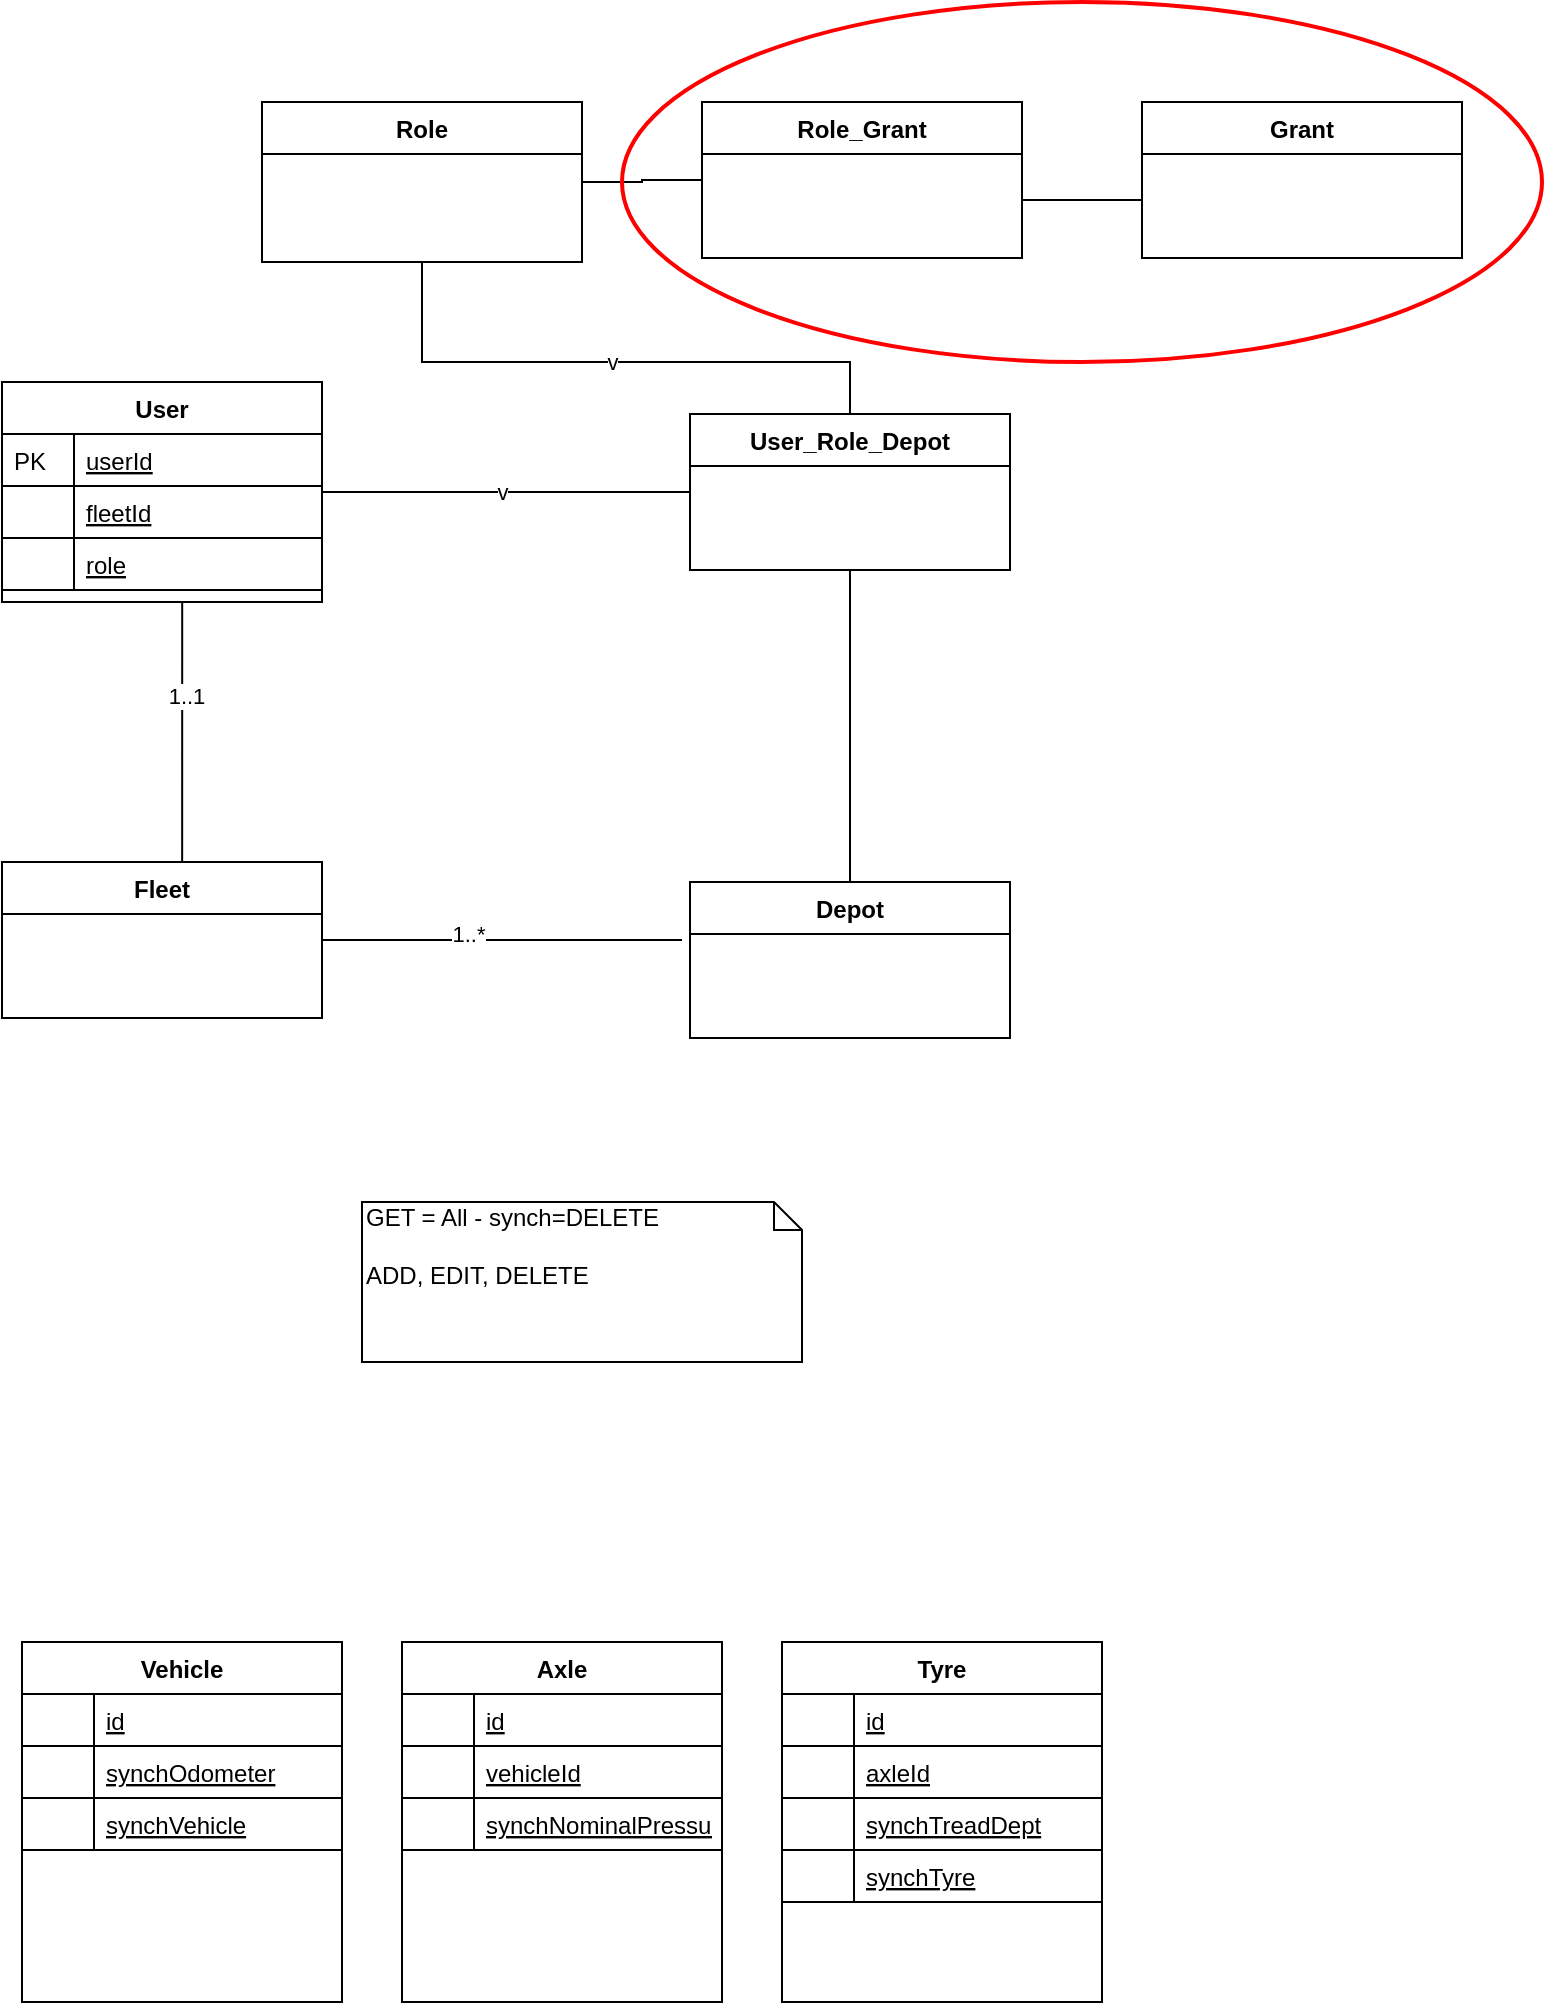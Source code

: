 <mxfile version="13.4.9" type="github"><diagram id="C5RBs43oDa-KdzZeNtuy" name="Page-1"><mxGraphModel dx="1186" dy="704" grid="1" gridSize="10" guides="1" tooltips="1" connect="1" arrows="1" fold="1" page="1" pageScale="1" pageWidth="827" pageHeight="1169" math="0" shadow="0"><root><mxCell id="WIyWlLk6GJQsqaUBKTNV-0"/><mxCell id="WIyWlLk6GJQsqaUBKTNV-1" parent="WIyWlLk6GJQsqaUBKTNV-0"/><mxCell id="SBuBLzPIXFvzFB05Z4Kx-32" style="edgeStyle=orthogonalEdgeStyle;rounded=0;orthogonalLoop=1;jettySize=auto;html=1;exitX=0.5;exitY=1;exitDx=0;exitDy=0;entryX=0.563;entryY=0.128;entryDx=0;entryDy=0;entryPerimeter=0;endArrow=none;endFill=0;" parent="WIyWlLk6GJQsqaUBKTNV-1" source="zkfFHV4jXpPFQw0GAbJ--56" target="SBuBLzPIXFvzFB05Z4Kx-0" edge="1"><mxGeometry relative="1" as="geometry"><Array as="points"><mxPoint x="160" y="310"/></Array></mxGeometry></mxCell><mxCell id="SBuBLzPIXFvzFB05Z4Kx-33" value="1..1" style="edgeLabel;html=1;align=center;verticalAlign=middle;resizable=0;points=[];" parent="SBuBLzPIXFvzFB05Z4Kx-32" vertex="1" connectable="0"><mxGeometry x="-0.11" y="10" relative="1" as="geometry"><mxPoint x="-8" y="-10" as="offset"/></mxGeometry></mxCell><mxCell id="zkfFHV4jXpPFQw0GAbJ--56" value="User" style="swimlane;fontStyle=1;childLayout=stackLayout;horizontal=1;startSize=26;horizontalStack=0;resizeParent=1;resizeLast=0;collapsible=1;marginBottom=0;rounded=0;shadow=0;strokeWidth=1;" parent="WIyWlLk6GJQsqaUBKTNV-1" vertex="1"><mxGeometry x="70" y="200" width="160" height="110" as="geometry"><mxRectangle x="260" y="80" width="160" height="26" as="alternateBounds"/></mxGeometry></mxCell><mxCell id="zkfFHV4jXpPFQw0GAbJ--57" value="userId" style="shape=partialRectangle;top=0;left=0;right=0;bottom=1;align=left;verticalAlign=top;fillColor=none;spacingLeft=40;spacingRight=4;overflow=hidden;rotatable=0;points=[[0,0.5],[1,0.5]];portConstraint=eastwest;dropTarget=0;rounded=0;shadow=0;strokeWidth=1;fontStyle=4" parent="zkfFHV4jXpPFQw0GAbJ--56" vertex="1"><mxGeometry y="26" width="160" height="26" as="geometry"/></mxCell><mxCell id="zkfFHV4jXpPFQw0GAbJ--58" value="PK" style="shape=partialRectangle;top=0;left=0;bottom=0;fillColor=none;align=left;verticalAlign=top;spacingLeft=4;spacingRight=4;overflow=hidden;rotatable=0;points=[];portConstraint=eastwest;part=1;" parent="zkfFHV4jXpPFQw0GAbJ--57" vertex="1" connectable="0"><mxGeometry width="36" height="26" as="geometry"/></mxCell><mxCell id="SBuBLzPIXFvzFB05Z4Kx-35" value="fleetId" style="shape=partialRectangle;top=0;left=0;right=0;bottom=1;align=left;verticalAlign=top;fillColor=none;spacingLeft=40;spacingRight=4;overflow=hidden;rotatable=0;points=[[0,0.5],[1,0.5]];portConstraint=eastwest;dropTarget=0;rounded=0;shadow=0;strokeWidth=1;fontStyle=4" parent="zkfFHV4jXpPFQw0GAbJ--56" vertex="1"><mxGeometry y="52" width="160" height="26" as="geometry"/></mxCell><mxCell id="SBuBLzPIXFvzFB05Z4Kx-36" value="" style="shape=partialRectangle;top=0;left=0;bottom=0;fillColor=none;align=left;verticalAlign=top;spacingLeft=4;spacingRight=4;overflow=hidden;rotatable=0;points=[];portConstraint=eastwest;part=1;" parent="SBuBLzPIXFvzFB05Z4Kx-35" vertex="1" connectable="0"><mxGeometry width="36" height="26" as="geometry"/></mxCell><mxCell id="SBuBLzPIXFvzFB05Z4Kx-37" value="role" style="shape=partialRectangle;top=0;left=0;right=0;bottom=1;align=left;verticalAlign=top;fillColor=none;spacingLeft=40;spacingRight=4;overflow=hidden;rotatable=0;points=[[0,0.5],[1,0.5]];portConstraint=eastwest;dropTarget=0;rounded=0;shadow=0;strokeWidth=1;fontStyle=4" parent="zkfFHV4jXpPFQw0GAbJ--56" vertex="1"><mxGeometry y="78" width="160" height="26" as="geometry"/></mxCell><mxCell id="SBuBLzPIXFvzFB05Z4Kx-38" value="" style="shape=partialRectangle;top=0;left=0;bottom=0;fillColor=none;align=left;verticalAlign=top;spacingLeft=4;spacingRight=4;overflow=hidden;rotatable=0;points=[];portConstraint=eastwest;part=1;" parent="SBuBLzPIXFvzFB05Z4Kx-37" vertex="1" connectable="0"><mxGeometry width="36" height="26" as="geometry"/></mxCell><mxCell id="SBuBLzPIXFvzFB05Z4Kx-23" value="" style="edgeStyle=orthogonalEdgeStyle;rounded=0;orthogonalLoop=1;jettySize=auto;html=1;endArrow=none;endFill=0;" parent="WIyWlLk6GJQsqaUBKTNV-1" source="SBuBLzPIXFvzFB05Z4Kx-2" target="SBuBLzPIXFvzFB05Z4Kx-22" edge="1"><mxGeometry relative="1" as="geometry"/></mxCell><mxCell id="SBuBLzPIXFvzFB05Z4Kx-2" value="Role" style="swimlane;fontStyle=1;childLayout=stackLayout;horizontal=1;startSize=26;horizontalStack=0;resizeParent=1;resizeLast=0;collapsible=1;marginBottom=0;rounded=0;shadow=0;strokeWidth=1;" parent="WIyWlLk6GJQsqaUBKTNV-1" vertex="1"><mxGeometry x="200" y="60" width="160" height="80" as="geometry"><mxRectangle x="20" y="80" width="160" height="26" as="alternateBounds"/></mxGeometry></mxCell><mxCell id="SBuBLzPIXFvzFB05Z4Kx-22" value="Role_Grant" style="swimlane;fontStyle=1;childLayout=stackLayout;horizontal=1;startSize=26;horizontalStack=0;resizeParent=1;resizeLast=0;collapsible=1;marginBottom=0;rounded=0;shadow=0;strokeWidth=1;" parent="WIyWlLk6GJQsqaUBKTNV-1" vertex="1"><mxGeometry x="420" y="60" width="160" height="78" as="geometry"><mxRectangle x="20" y="80" width="160" height="26" as="alternateBounds"/></mxGeometry></mxCell><mxCell id="SBuBLzPIXFvzFB05Z4Kx-24" value="" style="edgeStyle=orthogonalEdgeStyle;rounded=0;orthogonalLoop=1;jettySize=auto;html=1;endArrow=none;endFill=0;" parent="WIyWlLk6GJQsqaUBKTNV-1" edge="1"><mxGeometry relative="1" as="geometry"><mxPoint x="580" y="109" as="sourcePoint"/><mxPoint x="640" y="109" as="targetPoint"/><Array as="points"><mxPoint x="610" y="109"/><mxPoint x="610" y="109"/></Array></mxGeometry></mxCell><mxCell id="SBuBLzPIXFvzFB05Z4Kx-25" value="v&lt;span style=&quot;color: rgba(0 , 0 , 0 , 0) ; font-family: monospace ; font-size: 0px ; background-color: rgb(248 , 249 , 250)&quot;&gt;%3CmxGraphModel%3E%3Croot%3E%3CmxCell%20id%3D%220%22%2F%3E%3CmxCell%20id%3D%221%22%20parent%3D%220%22%2F%3E%3CmxCell%20id%3D%222%22%20value%3D%22%22%20style%3D%22edgeStyle%3DorthogonalEdgeStyle%3Brounded%3D0%3BorthogonalLoop%3D1%3BjettySize%3Dauto%3Bhtml%3D1%3BendArrow%3Dnone%3BendFill%3D0%3B%22%20edge%3D%221%22%20parent%3D%221%22%3E%3CmxGeometry%20relative%3D%221%22%20as%3D%22geometry%22%3E%3CmxPoint%20x%3D%22230%22%20y%3D%22260%22%20as%3D%22sourcePoint%22%2F%3E%3CmxPoint%20x%3D%22360%22%20y%3D%22260%22%20as%3D%22targetPoint%22%2F%3E%3CArray%20as%3D%22points%22%3E%3CmxPoint%20x%3D%22250%22%20y%3D%22260%22%2F%3E%3C%2FArray%3E%3C%2FmxGeometry%3E%3C%2FmxCell%3E%3C%2Froot%3E%3C%2FmxGraphModel%3E&lt;/span&gt;" style="edgeStyle=orthogonalEdgeStyle;rounded=0;orthogonalLoop=1;jettySize=auto;html=1;endArrow=none;endFill=0;entryX=0;entryY=0.5;entryDx=0;entryDy=0;" parent="WIyWlLk6GJQsqaUBKTNV-1" target="SBuBLzPIXFvzFB05Z4Kx-6" edge="1"><mxGeometry relative="1" as="geometry"><mxPoint x="230" y="260" as="sourcePoint"/><mxPoint x="360" y="260" as="targetPoint"/><Array as="points"><mxPoint x="230" y="255"/></Array></mxGeometry></mxCell><mxCell id="SBuBLzPIXFvzFB05Z4Kx-26" style="edgeStyle=orthogonalEdgeStyle;rounded=0;orthogonalLoop=1;jettySize=auto;html=1;exitX=0.5;exitY=0;exitDx=0;exitDy=0;entryX=0.319;entryY=0;entryDx=0;entryDy=0;entryPerimeter=0;endArrow=none;endFill=0;" parent="WIyWlLk6GJQsqaUBKTNV-1" source="zkfFHV4jXpPFQw0GAbJ--51" target="zkfFHV4jXpPFQw0GAbJ--51" edge="1"><mxGeometry relative="1" as="geometry"/></mxCell><mxCell id="zkfFHV4jXpPFQw0GAbJ--51" value="Grant" style="swimlane;fontStyle=1;childLayout=stackLayout;horizontal=1;startSize=26;horizontalStack=0;resizeParent=1;resizeLast=0;collapsible=1;marginBottom=0;rounded=0;shadow=0;strokeWidth=1;" parent="WIyWlLk6GJQsqaUBKTNV-1" vertex="1"><mxGeometry x="640" y="60" width="160" height="78" as="geometry"><mxRectangle x="20" y="80" width="160" height="26" as="alternateBounds"/></mxGeometry></mxCell><mxCell id="SBuBLzPIXFvzFB05Z4Kx-27" value="" style="ellipse;whiteSpace=wrap;html=1;fillColor=none;strokeColor=#FF0000;strokeWidth=2;" parent="WIyWlLk6GJQsqaUBKTNV-1" vertex="1"><mxGeometry x="380" y="10" width="460" height="180" as="geometry"/></mxCell><mxCell id="SBuBLzPIXFvzFB05Z4Kx-29" value="" style="endArrow=none;html=1;exitX=0.5;exitY=0;exitDx=0;exitDy=0;entryX=0.5;entryY=1;entryDx=0;entryDy=0;" parent="WIyWlLk6GJQsqaUBKTNV-1" source="SBuBLzPIXFvzFB05Z4Kx-1" target="SBuBLzPIXFvzFB05Z4Kx-6" edge="1"><mxGeometry width="50" height="50" relative="1" as="geometry"><mxPoint x="390" y="290" as="sourcePoint"/><mxPoint x="440" y="240" as="targetPoint"/></mxGeometry></mxCell><mxCell id="SBuBLzPIXFvzFB05Z4Kx-30" value="" style="endArrow=none;html=1;exitX=1;exitY=0.5;exitDx=0;exitDy=0;" parent="WIyWlLk6GJQsqaUBKTNV-1" source="SBuBLzPIXFvzFB05Z4Kx-0" edge="1"><mxGeometry width="50" height="50" relative="1" as="geometry"><mxPoint x="390" y="290" as="sourcePoint"/><mxPoint x="410" y="479" as="targetPoint"/></mxGeometry></mxCell><mxCell id="SBuBLzPIXFvzFB05Z4Kx-39" value="1..*" style="edgeLabel;html=1;align=center;verticalAlign=middle;resizable=0;points=[];" parent="SBuBLzPIXFvzFB05Z4Kx-30" vertex="1" connectable="0"><mxGeometry x="-0.189" y="3" relative="1" as="geometry"><mxPoint as="offset"/></mxGeometry></mxCell><mxCell id="SBuBLzPIXFvzFB05Z4Kx-6" value="User_Role_Depot" style="swimlane;fontStyle=1;childLayout=stackLayout;horizontal=1;startSize=26;horizontalStack=0;resizeParent=1;resizeLast=0;collapsible=1;marginBottom=0;rounded=0;shadow=0;strokeWidth=1;" parent="WIyWlLk6GJQsqaUBKTNV-1" vertex="1"><mxGeometry x="414" y="216" width="160" height="78" as="geometry"><mxRectangle x="20" y="80" width="160" height="26" as="alternateBounds"/></mxGeometry></mxCell><mxCell id="SBuBLzPIXFvzFB05Z4Kx-0" value="Fleet" style="swimlane;fontStyle=1;childLayout=stackLayout;horizontal=1;startSize=26;horizontalStack=0;resizeParent=1;resizeLast=0;collapsible=1;marginBottom=0;rounded=0;shadow=0;strokeWidth=1;" parent="WIyWlLk6GJQsqaUBKTNV-1" vertex="1"><mxGeometry x="70" y="440" width="160" height="78" as="geometry"><mxRectangle x="20" y="80" width="160" height="26" as="alternateBounds"/></mxGeometry></mxCell><mxCell id="SBuBLzPIXFvzFB05Z4Kx-1" value="Depot" style="swimlane;fontStyle=1;childLayout=stackLayout;horizontal=1;startSize=26;horizontalStack=0;resizeParent=1;resizeLast=0;collapsible=1;marginBottom=0;rounded=0;shadow=0;strokeWidth=1;" parent="WIyWlLk6GJQsqaUBKTNV-1" vertex="1"><mxGeometry x="414" y="450" width="160" height="78" as="geometry"><mxRectangle x="20" y="80" width="160" height="26" as="alternateBounds"/></mxGeometry></mxCell><mxCell id="tYM1RSrLZA3MN7w2jfvl-0" value="v&lt;span style=&quot;color: rgba(0 , 0 , 0 , 0) ; font-family: monospace ; font-size: 0px ; background-color: rgb(248 , 249 , 250)&quot;&gt;%3CmxGraphModel%3E%3Croot%3E%3CmxCell%20id%3D%220%22%2F%3E%3CmxCell%20id%3D%221%22%20parent%3D%220%22%2F%3E%3CmxCell%20id%3D%222%22%20value%3D%22%22%20style%3D%22edgeStyle%3DorthogonalEdgeStyle%3Brounded%3D0%3BorthogonalLoop%3D1%3BjettySize%3Dauto%3Bhtml%3D1%3BendArrow%3Dnone%3BendFill%3D0%3B%22%20edge%3D%221%22%20parent%3D%221%22%3E%3CmxGeometry%20relative%3D%221%22%20as%3D%22geometry%22%3E%3CmxPoint%20x%3D%22230%22%20y%3D%22260%22%20as%3D%22sourcePoint%22%2F%3E%3CmxPoint%20x%3D%22360%22%20y%3D%22260%22%20as%3D%22targetPoint%22%2F%3E%3CArray%20as%3D%22points%22%3E%3CmxPoint%20x%3D%22250%22%20y%3D%22260%22%2F%3E%3C%2FArray%3E%3C%2FmxGeometry%3E%3C%2FmxCell%3E%3C%2Froot%3E%3C%2FmxGraphModel%3E&lt;/span&gt;" style="edgeStyle=orthogonalEdgeStyle;rounded=0;orthogonalLoop=1;jettySize=auto;html=1;endArrow=none;endFill=0;entryX=0.5;entryY=0;entryDx=0;entryDy=0;exitX=0.5;exitY=1;exitDx=0;exitDy=0;" parent="WIyWlLk6GJQsqaUBKTNV-1" source="SBuBLzPIXFvzFB05Z4Kx-2" target="SBuBLzPIXFvzFB05Z4Kx-6" edge="1"><mxGeometry relative="1" as="geometry"><mxPoint x="240" y="270" as="sourcePoint"/><mxPoint x="424" y="265" as="targetPoint"/><Array as="points"><mxPoint x="280" y="190"/><mxPoint x="494" y="190"/></Array></mxGeometry></mxCell><mxCell id="uPR9vjHFHhu97CqOAm8K-39" value="GET = All - synch=DELETE&lt;br&gt;&lt;br&gt;ADD, EDIT, DELETE" style="shape=note;whiteSpace=wrap;html=1;size=14;verticalAlign=top;align=left;spacingTop=-6;" vertex="1" parent="WIyWlLk6GJQsqaUBKTNV-1"><mxGeometry x="250" y="610" width="220" height="80" as="geometry"/></mxCell><mxCell id="uPR9vjHFHhu97CqOAm8K-1" value="Vehicle" style="swimlane;fontStyle=1;childLayout=stackLayout;horizontal=1;startSize=26;horizontalStack=0;resizeParent=1;resizeLast=0;collapsible=1;marginBottom=0;rounded=0;shadow=0;strokeWidth=1;" vertex="1" parent="WIyWlLk6GJQsqaUBKTNV-1"><mxGeometry x="80" y="830" width="160" height="180" as="geometry"><mxRectangle x="20" y="80" width="160" height="26" as="alternateBounds"/></mxGeometry></mxCell><mxCell id="uPR9vjHFHhu97CqOAm8K-4" value="id" style="shape=partialRectangle;top=0;left=0;right=0;bottom=1;align=left;verticalAlign=top;fillColor=none;spacingLeft=40;spacingRight=4;overflow=hidden;rotatable=0;points=[[0,0.5],[1,0.5]];portConstraint=eastwest;dropTarget=0;rounded=0;shadow=0;strokeWidth=1;fontStyle=4" vertex="1" parent="uPR9vjHFHhu97CqOAm8K-1"><mxGeometry y="26" width="160" height="26" as="geometry"/></mxCell><mxCell id="uPR9vjHFHhu97CqOAm8K-5" value="" style="shape=partialRectangle;top=0;left=0;bottom=0;fillColor=none;align=left;verticalAlign=top;spacingLeft=4;spacingRight=4;overflow=hidden;rotatable=0;points=[];portConstraint=eastwest;part=1;" vertex="1" connectable="0" parent="uPR9vjHFHhu97CqOAm8K-4"><mxGeometry width="36" height="26" as="geometry"/></mxCell><mxCell id="uPR9vjHFHhu97CqOAm8K-16" value="synchOdometer&#10;" style="shape=partialRectangle;top=0;left=0;right=0;bottom=1;align=left;verticalAlign=top;fillColor=none;spacingLeft=40;spacingRight=4;overflow=hidden;rotatable=0;points=[[0,0.5],[1,0.5]];portConstraint=eastwest;dropTarget=0;rounded=0;shadow=0;strokeWidth=1;fontStyle=4" vertex="1" parent="uPR9vjHFHhu97CqOAm8K-1"><mxGeometry y="52" width="160" height="26" as="geometry"/></mxCell><mxCell id="uPR9vjHFHhu97CqOAm8K-17" value="" style="shape=partialRectangle;top=0;left=0;bottom=0;fillColor=none;align=left;verticalAlign=top;spacingLeft=4;spacingRight=4;overflow=hidden;rotatable=0;points=[];portConstraint=eastwest;part=1;" vertex="1" connectable="0" parent="uPR9vjHFHhu97CqOAm8K-16"><mxGeometry width="36" height="26" as="geometry"/></mxCell><mxCell id="uPR9vjHFHhu97CqOAm8K-18" value="synchVehicle" style="shape=partialRectangle;top=0;left=0;right=0;bottom=1;align=left;verticalAlign=top;fillColor=none;spacingLeft=40;spacingRight=4;overflow=hidden;rotatable=0;points=[[0,0.5],[1,0.5]];portConstraint=eastwest;dropTarget=0;rounded=0;shadow=0;strokeWidth=1;fontStyle=4" vertex="1" parent="uPR9vjHFHhu97CqOAm8K-1"><mxGeometry y="78" width="160" height="26" as="geometry"/></mxCell><mxCell id="uPR9vjHFHhu97CqOAm8K-19" value="" style="shape=partialRectangle;top=0;left=0;bottom=0;fillColor=none;align=left;verticalAlign=top;spacingLeft=4;spacingRight=4;overflow=hidden;rotatable=0;points=[];portConstraint=eastwest;part=1;" vertex="1" connectable="0" parent="uPR9vjHFHhu97CqOAm8K-18"><mxGeometry width="36" height="26" as="geometry"/></mxCell><mxCell id="uPR9vjHFHhu97CqOAm8K-2" value="Axle" style="swimlane;fontStyle=1;childLayout=stackLayout;horizontal=1;startSize=26;horizontalStack=0;resizeParent=1;resizeLast=0;collapsible=1;marginBottom=0;rounded=0;shadow=0;strokeWidth=1;" vertex="1" parent="WIyWlLk6GJQsqaUBKTNV-1"><mxGeometry x="270" y="830" width="160" height="180" as="geometry"><mxRectangle x="20" y="80" width="160" height="26" as="alternateBounds"/></mxGeometry></mxCell><mxCell id="uPR9vjHFHhu97CqOAm8K-6" value="id" style="shape=partialRectangle;top=0;left=0;right=0;bottom=1;align=left;verticalAlign=top;fillColor=none;spacingLeft=40;spacingRight=4;overflow=hidden;rotatable=0;points=[[0,0.5],[1,0.5]];portConstraint=eastwest;dropTarget=0;rounded=0;shadow=0;strokeWidth=1;fontStyle=4" vertex="1" parent="uPR9vjHFHhu97CqOAm8K-2"><mxGeometry y="26" width="160" height="26" as="geometry"/></mxCell><mxCell id="uPR9vjHFHhu97CqOAm8K-7" value="" style="shape=partialRectangle;top=0;left=0;bottom=0;fillColor=none;align=left;verticalAlign=top;spacingLeft=4;spacingRight=4;overflow=hidden;rotatable=0;points=[];portConstraint=eastwest;part=1;" vertex="1" connectable="0" parent="uPR9vjHFHhu97CqOAm8K-6"><mxGeometry width="36" height="26" as="geometry"/></mxCell><mxCell id="uPR9vjHFHhu97CqOAm8K-10" value="vehicleId" style="shape=partialRectangle;top=0;left=0;right=0;bottom=1;align=left;verticalAlign=top;fillColor=none;spacingLeft=40;spacingRight=4;overflow=hidden;rotatable=0;points=[[0,0.5],[1,0.5]];portConstraint=eastwest;dropTarget=0;rounded=0;shadow=0;strokeWidth=1;fontStyle=4" vertex="1" parent="uPR9vjHFHhu97CqOAm8K-2"><mxGeometry y="52" width="160" height="26" as="geometry"/></mxCell><mxCell id="uPR9vjHFHhu97CqOAm8K-11" value="" style="shape=partialRectangle;top=0;left=0;bottom=0;fillColor=none;align=left;verticalAlign=top;spacingLeft=4;spacingRight=4;overflow=hidden;rotatable=0;points=[];portConstraint=eastwest;part=1;" vertex="1" connectable="0" parent="uPR9vjHFHhu97CqOAm8K-10"><mxGeometry width="36" height="26" as="geometry"/></mxCell><mxCell id="uPR9vjHFHhu97CqOAm8K-22" value="synchNominalPressure" style="shape=partialRectangle;top=0;left=0;right=0;bottom=1;align=left;verticalAlign=top;fillColor=none;spacingLeft=40;spacingRight=4;overflow=hidden;rotatable=0;points=[[0,0.5],[1,0.5]];portConstraint=eastwest;dropTarget=0;rounded=0;shadow=0;strokeWidth=1;fontStyle=4" vertex="1" parent="uPR9vjHFHhu97CqOAm8K-2"><mxGeometry y="78" width="160" height="26" as="geometry"/></mxCell><mxCell id="uPR9vjHFHhu97CqOAm8K-23" value="" style="shape=partialRectangle;top=0;left=0;bottom=0;fillColor=none;align=left;verticalAlign=top;spacingLeft=4;spacingRight=4;overflow=hidden;rotatable=0;points=[];portConstraint=eastwest;part=1;" vertex="1" connectable="0" parent="uPR9vjHFHhu97CqOAm8K-22"><mxGeometry width="36" height="26" as="geometry"/></mxCell><mxCell id="uPR9vjHFHhu97CqOAm8K-3" value="Tyre" style="swimlane;fontStyle=1;childLayout=stackLayout;horizontal=1;startSize=26;horizontalStack=0;resizeParent=1;resizeLast=0;collapsible=1;marginBottom=0;rounded=0;shadow=0;strokeWidth=1;" vertex="1" parent="WIyWlLk6GJQsqaUBKTNV-1"><mxGeometry x="460" y="830" width="160" height="180" as="geometry"><mxRectangle x="20" y="80" width="160" height="26" as="alternateBounds"/></mxGeometry></mxCell><mxCell id="uPR9vjHFHhu97CqOAm8K-14" value="id" style="shape=partialRectangle;top=0;left=0;right=0;bottom=1;align=left;verticalAlign=top;fillColor=none;spacingLeft=40;spacingRight=4;overflow=hidden;rotatable=0;points=[[0,0.5],[1,0.5]];portConstraint=eastwest;dropTarget=0;rounded=0;shadow=0;strokeWidth=1;fontStyle=4" vertex="1" parent="uPR9vjHFHhu97CqOAm8K-3"><mxGeometry y="26" width="160" height="26" as="geometry"/></mxCell><mxCell id="uPR9vjHFHhu97CqOAm8K-15" value="" style="shape=partialRectangle;top=0;left=0;bottom=0;fillColor=none;align=left;verticalAlign=top;spacingLeft=4;spacingRight=4;overflow=hidden;rotatable=0;points=[];portConstraint=eastwest;part=1;" vertex="1" connectable="0" parent="uPR9vjHFHhu97CqOAm8K-14"><mxGeometry width="36" height="26" as="geometry"/></mxCell><mxCell id="uPR9vjHFHhu97CqOAm8K-12" value="axleId" style="shape=partialRectangle;top=0;left=0;right=0;bottom=1;align=left;verticalAlign=top;fillColor=none;spacingLeft=40;spacingRight=4;overflow=hidden;rotatable=0;points=[[0,0.5],[1,0.5]];portConstraint=eastwest;dropTarget=0;rounded=0;shadow=0;strokeWidth=1;fontStyle=4" vertex="1" parent="uPR9vjHFHhu97CqOAm8K-3"><mxGeometry y="52" width="160" height="26" as="geometry"/></mxCell><mxCell id="uPR9vjHFHhu97CqOAm8K-13" value="" style="shape=partialRectangle;top=0;left=0;bottom=0;fillColor=none;align=left;verticalAlign=top;spacingLeft=4;spacingRight=4;overflow=hidden;rotatable=0;points=[];portConstraint=eastwest;part=1;" vertex="1" connectable="0" parent="uPR9vjHFHhu97CqOAm8K-12"><mxGeometry width="36" height="26" as="geometry"/></mxCell><mxCell id="uPR9vjHFHhu97CqOAm8K-25" value="synchTreadDept" style="shape=partialRectangle;top=0;left=0;right=0;bottom=1;align=left;verticalAlign=top;fillColor=none;spacingLeft=40;spacingRight=4;overflow=hidden;rotatable=0;points=[[0,0.5],[1,0.5]];portConstraint=eastwest;dropTarget=0;rounded=0;shadow=0;strokeWidth=1;fontStyle=4" vertex="1" parent="uPR9vjHFHhu97CqOAm8K-3"><mxGeometry y="78" width="160" height="26" as="geometry"/></mxCell><mxCell id="uPR9vjHFHhu97CqOAm8K-26" value="" style="shape=partialRectangle;top=0;left=0;bottom=0;fillColor=none;align=left;verticalAlign=top;spacingLeft=4;spacingRight=4;overflow=hidden;rotatable=0;points=[];portConstraint=eastwest;part=1;" vertex="1" connectable="0" parent="uPR9vjHFHhu97CqOAm8K-25"><mxGeometry width="36" height="26" as="geometry"/></mxCell><mxCell id="uPR9vjHFHhu97CqOAm8K-36" value="synchTyre" style="shape=partialRectangle;top=0;left=0;right=0;bottom=1;align=left;verticalAlign=top;fillColor=none;spacingLeft=40;spacingRight=4;overflow=hidden;rotatable=0;points=[[0,0.5],[1,0.5]];portConstraint=eastwest;dropTarget=0;rounded=0;shadow=0;strokeWidth=1;fontStyle=4" vertex="1" parent="uPR9vjHFHhu97CqOAm8K-3"><mxGeometry y="104" width="160" height="26" as="geometry"/></mxCell><mxCell id="uPR9vjHFHhu97CqOAm8K-37" value="" style="shape=partialRectangle;top=0;left=0;bottom=0;fillColor=none;align=left;verticalAlign=top;spacingLeft=4;spacingRight=4;overflow=hidden;rotatable=0;points=[];portConstraint=eastwest;part=1;" vertex="1" connectable="0" parent="uPR9vjHFHhu97CqOAm8K-36"><mxGeometry width="36" height="26" as="geometry"/></mxCell></root></mxGraphModel></diagram></mxfile>